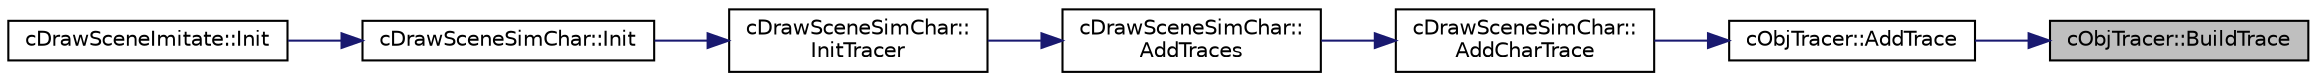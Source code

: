 digraph "cObjTracer::BuildTrace"
{
 // LATEX_PDF_SIZE
  edge [fontname="Helvetica",fontsize="10",labelfontname="Helvetica",labelfontsize="10"];
  node [fontname="Helvetica",fontsize="10",shape=record];
  rankdir="RL";
  Node1 [label="cObjTracer::BuildTrace",height=0.2,width=0.4,color="black", fillcolor="grey75", style="filled", fontcolor="black",tooltip=" "];
  Node1 -> Node2 [dir="back",color="midnightblue",fontsize="10",style="solid",fontname="Helvetica"];
  Node2 [label="cObjTracer::AddTrace",height=0.2,width=0.4,color="black", fillcolor="white", style="filled",URL="$classc_obj_tracer.html#adc990c6ed40da90a3753bed41ce770c7",tooltip=" "];
  Node2 -> Node3 [dir="back",color="midnightblue",fontsize="10",style="solid",fontname="Helvetica"];
  Node3 [label="cDrawSceneSimChar::\lAddCharTrace",height=0.2,width=0.4,color="black", fillcolor="white", style="filled",URL="$classc_draw_scene_sim_char.html#af902fcda45883ede6a33df704e42e1ac",tooltip=" "];
  Node3 -> Node4 [dir="back",color="midnightblue",fontsize="10",style="solid",fontname="Helvetica"];
  Node4 [label="cDrawSceneSimChar::\lAddTraces",height=0.2,width=0.4,color="black", fillcolor="white", style="filled",URL="$classc_draw_scene_sim_char.html#a41cf11a0969d1e87839e89f13cca4bf6",tooltip=" "];
  Node4 -> Node5 [dir="back",color="midnightblue",fontsize="10",style="solid",fontname="Helvetica"];
  Node5 [label="cDrawSceneSimChar::\lInitTracer",height=0.2,width=0.4,color="black", fillcolor="white", style="filled",URL="$classc_draw_scene_sim_char.html#ad6d1aa9571dea69f6cbf85323e1da5e7",tooltip=" "];
  Node5 -> Node6 [dir="back",color="midnightblue",fontsize="10",style="solid",fontname="Helvetica"];
  Node6 [label="cDrawSceneSimChar::Init",height=0.2,width=0.4,color="black", fillcolor="white", style="filled",URL="$classc_draw_scene_sim_char.html#a4e6054c41d9444218aa837fc692d38d6",tooltip=" "];
  Node6 -> Node7 [dir="back",color="midnightblue",fontsize="10",style="solid",fontname="Helvetica"];
  Node7 [label="cDrawSceneImitate::Init",height=0.2,width=0.4,color="black", fillcolor="white", style="filled",URL="$classc_draw_scene_imitate.html#a4883fd5c94ea98788c07ff76c13fcf8a",tooltip=" "];
}
